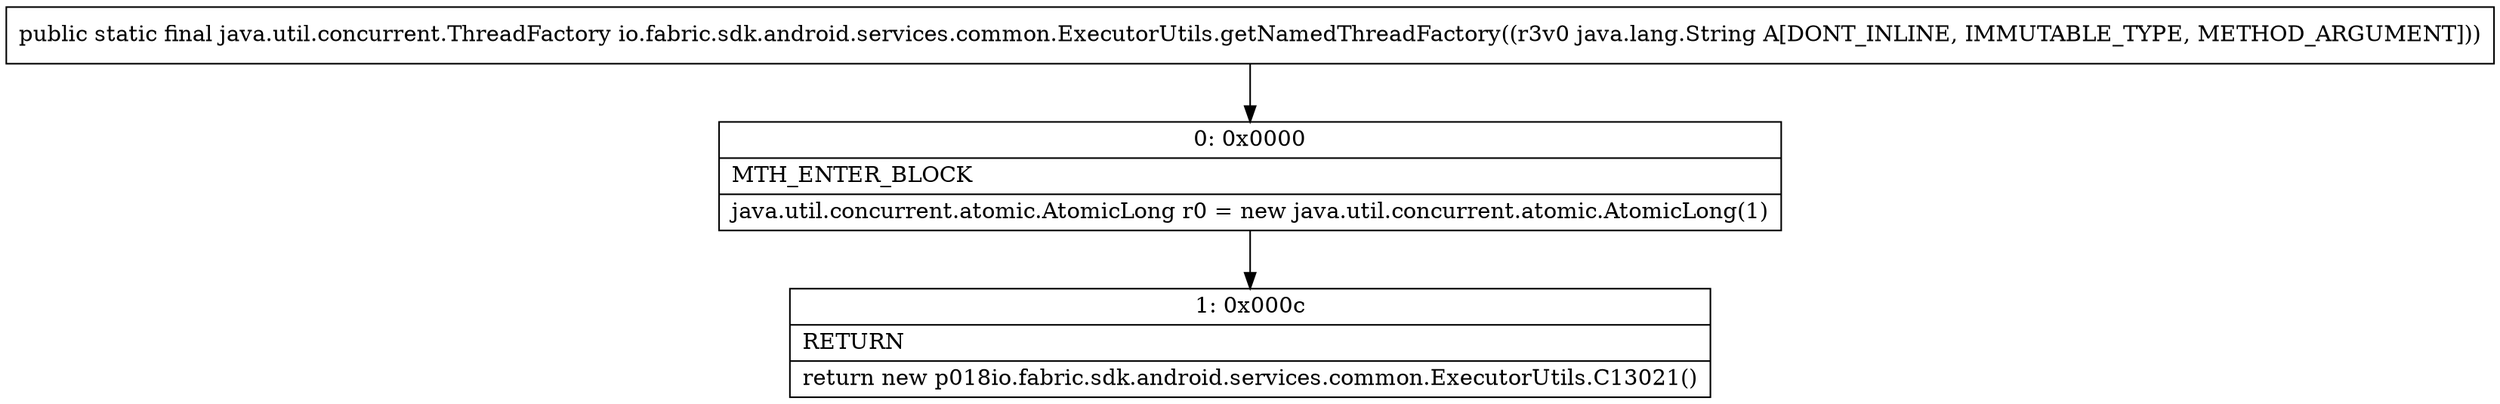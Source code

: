 digraph "CFG forio.fabric.sdk.android.services.common.ExecutorUtils.getNamedThreadFactory(Ljava\/lang\/String;)Ljava\/util\/concurrent\/ThreadFactory;" {
Node_0 [shape=record,label="{0\:\ 0x0000|MTH_ENTER_BLOCK\l|java.util.concurrent.atomic.AtomicLong r0 = new java.util.concurrent.atomic.AtomicLong(1)\l}"];
Node_1 [shape=record,label="{1\:\ 0x000c|RETURN\l|return new p018io.fabric.sdk.android.services.common.ExecutorUtils.C13021()\l}"];
MethodNode[shape=record,label="{public static final java.util.concurrent.ThreadFactory io.fabric.sdk.android.services.common.ExecutorUtils.getNamedThreadFactory((r3v0 java.lang.String A[DONT_INLINE, IMMUTABLE_TYPE, METHOD_ARGUMENT])) }"];
MethodNode -> Node_0;
Node_0 -> Node_1;
}

